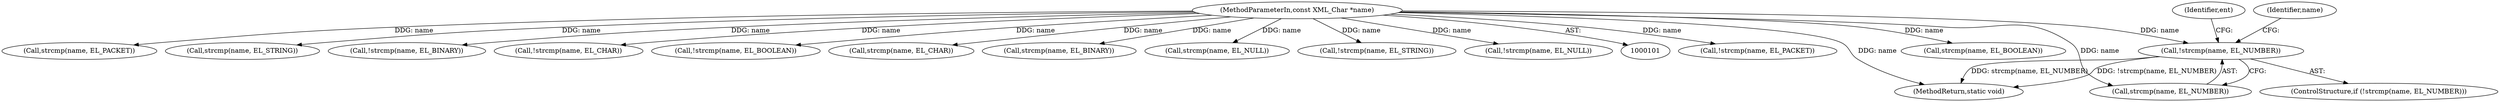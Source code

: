 digraph "0_php_2aae60461c2ff7b7fbcdd194c789ac841d0747d7@API" {
"1000300" [label="(Call,!strcmp(name, EL_NUMBER))"];
"1000103" [label="(MethodParameterIn,const XML_Char *name)"];
"1000114" [label="(Call,!strcmp(name, EL_PACKET))"];
"1000301" [label="(Call,strcmp(name, EL_NUMBER))"];
"1000452" [label="(MethodReturn,static void)"];
"1000342" [label="(Call,strcmp(name, EL_BOOLEAN))"];
"1000299" [label="(ControlStructure,if (!strcmp(name, EL_NUMBER)))"];
"1000103" [label="(MethodParameterIn,const XML_Char *name)"];
"1000115" [label="(Call,strcmp(name, EL_PACKET))"];
"1000143" [label="(Call,strcmp(name, EL_STRING))"];
"1000189" [label="(Call,!strcmp(name, EL_BINARY))"];
"1000307" [label="(Identifier,ent)"];
"1000300" [label="(Call,!strcmp(name, EL_NUMBER))"];
"1000236" [label="(Call,!strcmp(name, EL_CHAR))"];
"1000343" [label="(Identifier,name)"];
"1000341" [label="(Call,!strcmp(name, EL_BOOLEAN))"];
"1000237" [label="(Call,strcmp(name, EL_CHAR))"];
"1000190" [label="(Call,strcmp(name, EL_BINARY))"];
"1000440" [label="(Call,strcmp(name, EL_NULL))"];
"1000142" [label="(Call,!strcmp(name, EL_STRING))"];
"1000439" [label="(Call,!strcmp(name, EL_NULL))"];
"1000300" -> "1000299"  [label="AST: "];
"1000300" -> "1000301"  [label="CFG: "];
"1000301" -> "1000300"  [label="AST: "];
"1000307" -> "1000300"  [label="CFG: "];
"1000343" -> "1000300"  [label="CFG: "];
"1000300" -> "1000452"  [label="DDG: strcmp(name, EL_NUMBER)"];
"1000300" -> "1000452"  [label="DDG: !strcmp(name, EL_NUMBER)"];
"1000103" -> "1000300"  [label="DDG: name"];
"1000103" -> "1000101"  [label="AST: "];
"1000103" -> "1000452"  [label="DDG: name"];
"1000103" -> "1000114"  [label="DDG: name"];
"1000103" -> "1000115"  [label="DDG: name"];
"1000103" -> "1000142"  [label="DDG: name"];
"1000103" -> "1000143"  [label="DDG: name"];
"1000103" -> "1000189"  [label="DDG: name"];
"1000103" -> "1000190"  [label="DDG: name"];
"1000103" -> "1000236"  [label="DDG: name"];
"1000103" -> "1000237"  [label="DDG: name"];
"1000103" -> "1000301"  [label="DDG: name"];
"1000103" -> "1000341"  [label="DDG: name"];
"1000103" -> "1000342"  [label="DDG: name"];
"1000103" -> "1000439"  [label="DDG: name"];
"1000103" -> "1000440"  [label="DDG: name"];
}
